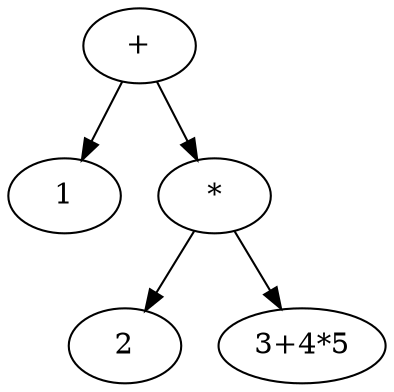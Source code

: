 digraph box {
    //1+2*(3*4+5)
    a -> b, c
    a [label="+"]
    b [label="1"]
    c [label="*"]
    c -> d, e
    d [label="2"]
    e [label="3+4*5"]
}